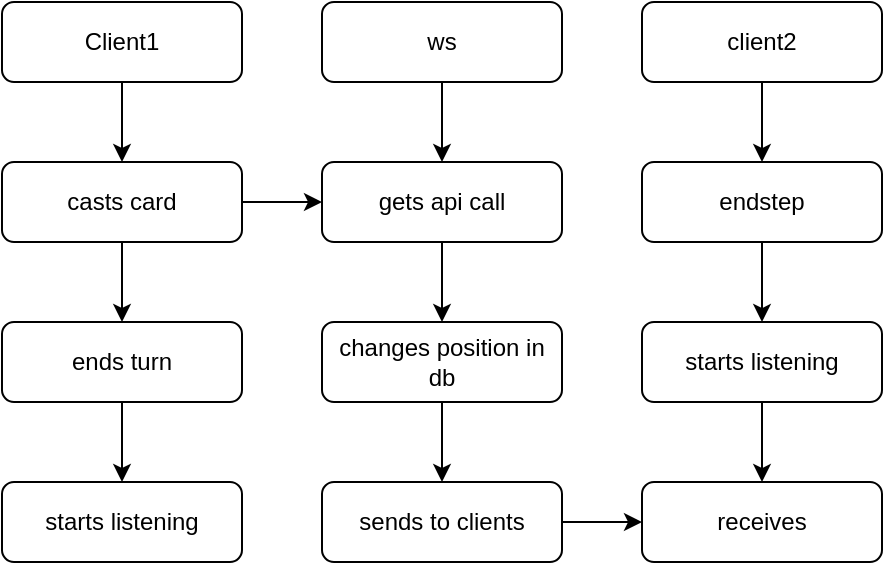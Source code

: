 <mxfile version="21.2.3" type="device">
  <diagram id="C5RBs43oDa-KdzZeNtuy" name="Page-1">
    <mxGraphModel dx="1434" dy="764" grid="1" gridSize="10" guides="1" tooltips="1" connect="1" arrows="1" fold="1" page="1" pageScale="1" pageWidth="827" pageHeight="1169" math="0" shadow="0">
      <root>
        <mxCell id="WIyWlLk6GJQsqaUBKTNV-0" />
        <mxCell id="WIyWlLk6GJQsqaUBKTNV-1" parent="WIyWlLk6GJQsqaUBKTNV-0" />
        <mxCell id="3a-n78wIj4DWJJQAP6ZG-1" style="edgeStyle=orthogonalEdgeStyle;rounded=0;orthogonalLoop=1;jettySize=auto;html=1;entryX=0.5;entryY=0;entryDx=0;entryDy=0;" edge="1" parent="WIyWlLk6GJQsqaUBKTNV-1" source="WIyWlLk6GJQsqaUBKTNV-3" target="3a-n78wIj4DWJJQAP6ZG-0">
          <mxGeometry relative="1" as="geometry" />
        </mxCell>
        <mxCell id="WIyWlLk6GJQsqaUBKTNV-3" value="Client1" style="rounded=1;whiteSpace=wrap;html=1;fontSize=12;glass=0;strokeWidth=1;shadow=0;" parent="WIyWlLk6GJQsqaUBKTNV-1" vertex="1">
          <mxGeometry x="160" y="80" width="120" height="40" as="geometry" />
        </mxCell>
        <mxCell id="3a-n78wIj4DWJJQAP6ZG-5" style="edgeStyle=orthogonalEdgeStyle;rounded=0;orthogonalLoop=1;jettySize=auto;html=1;entryX=0;entryY=0.5;entryDx=0;entryDy=0;" edge="1" parent="WIyWlLk6GJQsqaUBKTNV-1" source="3a-n78wIj4DWJJQAP6ZG-0" target="3a-n78wIj4DWJJQAP6ZG-4">
          <mxGeometry relative="1" as="geometry" />
        </mxCell>
        <mxCell id="3a-n78wIj4DWJJQAP6ZG-22" style="edgeStyle=orthogonalEdgeStyle;rounded=0;orthogonalLoop=1;jettySize=auto;html=1;entryX=0.5;entryY=0;entryDx=0;entryDy=0;" edge="1" parent="WIyWlLk6GJQsqaUBKTNV-1" source="3a-n78wIj4DWJJQAP6ZG-0" target="3a-n78wIj4DWJJQAP6ZG-19">
          <mxGeometry relative="1" as="geometry" />
        </mxCell>
        <mxCell id="3a-n78wIj4DWJJQAP6ZG-0" value="casts card" style="rounded=1;whiteSpace=wrap;html=1;" vertex="1" parent="WIyWlLk6GJQsqaUBKTNV-1">
          <mxGeometry x="160" y="160" width="120" height="40" as="geometry" />
        </mxCell>
        <mxCell id="3a-n78wIj4DWJJQAP6ZG-23" style="edgeStyle=orthogonalEdgeStyle;rounded=0;orthogonalLoop=1;jettySize=auto;html=1;entryX=0.5;entryY=0;entryDx=0;entryDy=0;" edge="1" parent="WIyWlLk6GJQsqaUBKTNV-1" source="3a-n78wIj4DWJJQAP6ZG-2" target="3a-n78wIj4DWJJQAP6ZG-4">
          <mxGeometry relative="1" as="geometry" />
        </mxCell>
        <mxCell id="3a-n78wIj4DWJJQAP6ZG-2" value="ws" style="rounded=1;whiteSpace=wrap;html=1;" vertex="1" parent="WIyWlLk6GJQsqaUBKTNV-1">
          <mxGeometry x="320" y="80" width="120" height="40" as="geometry" />
        </mxCell>
        <mxCell id="3a-n78wIj4DWJJQAP6ZG-12" style="edgeStyle=orthogonalEdgeStyle;rounded=0;orthogonalLoop=1;jettySize=auto;html=1;entryX=0.5;entryY=0;entryDx=0;entryDy=0;" edge="1" parent="WIyWlLk6GJQsqaUBKTNV-1" source="3a-n78wIj4DWJJQAP6ZG-3" target="3a-n78wIj4DWJJQAP6ZG-10">
          <mxGeometry relative="1" as="geometry" />
        </mxCell>
        <mxCell id="3a-n78wIj4DWJJQAP6ZG-3" value="client2" style="rounded=1;whiteSpace=wrap;html=1;" vertex="1" parent="WIyWlLk6GJQsqaUBKTNV-1">
          <mxGeometry x="480" y="80" width="120" height="40" as="geometry" />
        </mxCell>
        <mxCell id="3a-n78wIj4DWJJQAP6ZG-7" style="edgeStyle=orthogonalEdgeStyle;rounded=0;orthogonalLoop=1;jettySize=auto;html=1;entryX=0.5;entryY=0;entryDx=0;entryDy=0;" edge="1" parent="WIyWlLk6GJQsqaUBKTNV-1" source="3a-n78wIj4DWJJQAP6ZG-4" target="3a-n78wIj4DWJJQAP6ZG-6">
          <mxGeometry relative="1" as="geometry" />
        </mxCell>
        <mxCell id="3a-n78wIj4DWJJQAP6ZG-4" value="gets api call" style="rounded=1;whiteSpace=wrap;html=1;" vertex="1" parent="WIyWlLk6GJQsqaUBKTNV-1">
          <mxGeometry x="320" y="160" width="120" height="40" as="geometry" />
        </mxCell>
        <mxCell id="3a-n78wIj4DWJJQAP6ZG-11" style="edgeStyle=orthogonalEdgeStyle;rounded=0;orthogonalLoop=1;jettySize=auto;html=1;entryX=0.5;entryY=0;entryDx=0;entryDy=0;" edge="1" parent="WIyWlLk6GJQsqaUBKTNV-1" source="3a-n78wIj4DWJJQAP6ZG-6" target="3a-n78wIj4DWJJQAP6ZG-8">
          <mxGeometry relative="1" as="geometry" />
        </mxCell>
        <mxCell id="3a-n78wIj4DWJJQAP6ZG-6" value="changes position in db" style="rounded=1;whiteSpace=wrap;html=1;" vertex="1" parent="WIyWlLk6GJQsqaUBKTNV-1">
          <mxGeometry x="320" y="240" width="120" height="40" as="geometry" />
        </mxCell>
        <mxCell id="3a-n78wIj4DWJJQAP6ZG-17" style="edgeStyle=orthogonalEdgeStyle;rounded=0;orthogonalLoop=1;jettySize=auto;html=1;entryX=0;entryY=0.5;entryDx=0;entryDy=0;" edge="1" parent="WIyWlLk6GJQsqaUBKTNV-1" source="3a-n78wIj4DWJJQAP6ZG-8" target="3a-n78wIj4DWJJQAP6ZG-16">
          <mxGeometry relative="1" as="geometry" />
        </mxCell>
        <mxCell id="3a-n78wIj4DWJJQAP6ZG-8" value="sends to clients" style="rounded=1;whiteSpace=wrap;html=1;" vertex="1" parent="WIyWlLk6GJQsqaUBKTNV-1">
          <mxGeometry x="320" y="320" width="120" height="40" as="geometry" />
        </mxCell>
        <mxCell id="3a-n78wIj4DWJJQAP6ZG-15" style="edgeStyle=orthogonalEdgeStyle;rounded=0;orthogonalLoop=1;jettySize=auto;html=1;" edge="1" parent="WIyWlLk6GJQsqaUBKTNV-1" source="3a-n78wIj4DWJJQAP6ZG-10" target="3a-n78wIj4DWJJQAP6ZG-13">
          <mxGeometry relative="1" as="geometry" />
        </mxCell>
        <mxCell id="3a-n78wIj4DWJJQAP6ZG-10" value="endstep" style="rounded=1;whiteSpace=wrap;html=1;" vertex="1" parent="WIyWlLk6GJQsqaUBKTNV-1">
          <mxGeometry x="480" y="160" width="120" height="40" as="geometry" />
        </mxCell>
        <mxCell id="3a-n78wIj4DWJJQAP6ZG-18" style="edgeStyle=orthogonalEdgeStyle;rounded=0;orthogonalLoop=1;jettySize=auto;html=1;entryX=0.5;entryY=0;entryDx=0;entryDy=0;" edge="1" parent="WIyWlLk6GJQsqaUBKTNV-1" source="3a-n78wIj4DWJJQAP6ZG-13" target="3a-n78wIj4DWJJQAP6ZG-16">
          <mxGeometry relative="1" as="geometry" />
        </mxCell>
        <mxCell id="3a-n78wIj4DWJJQAP6ZG-13" value="starts listening" style="rounded=1;whiteSpace=wrap;html=1;" vertex="1" parent="WIyWlLk6GJQsqaUBKTNV-1">
          <mxGeometry x="480" y="240" width="120" height="40" as="geometry" />
        </mxCell>
        <mxCell id="3a-n78wIj4DWJJQAP6ZG-14" style="edgeStyle=orthogonalEdgeStyle;rounded=0;orthogonalLoop=1;jettySize=auto;html=1;exitX=0.5;exitY=1;exitDx=0;exitDy=0;" edge="1" parent="WIyWlLk6GJQsqaUBKTNV-1" source="3a-n78wIj4DWJJQAP6ZG-13" target="3a-n78wIj4DWJJQAP6ZG-13">
          <mxGeometry relative="1" as="geometry" />
        </mxCell>
        <mxCell id="3a-n78wIj4DWJJQAP6ZG-16" value="receives" style="rounded=1;whiteSpace=wrap;html=1;" vertex="1" parent="WIyWlLk6GJQsqaUBKTNV-1">
          <mxGeometry x="480" y="320" width="120" height="40" as="geometry" />
        </mxCell>
        <mxCell id="3a-n78wIj4DWJJQAP6ZG-21" style="edgeStyle=orthogonalEdgeStyle;rounded=0;orthogonalLoop=1;jettySize=auto;html=1;entryX=0.5;entryY=0;entryDx=0;entryDy=0;" edge="1" parent="WIyWlLk6GJQsqaUBKTNV-1" source="3a-n78wIj4DWJJQAP6ZG-19" target="3a-n78wIj4DWJJQAP6ZG-20">
          <mxGeometry relative="1" as="geometry" />
        </mxCell>
        <mxCell id="3a-n78wIj4DWJJQAP6ZG-19" value="ends turn" style="rounded=1;whiteSpace=wrap;html=1;" vertex="1" parent="WIyWlLk6GJQsqaUBKTNV-1">
          <mxGeometry x="160" y="240" width="120" height="40" as="geometry" />
        </mxCell>
        <mxCell id="3a-n78wIj4DWJJQAP6ZG-20" value="starts listening" style="rounded=1;whiteSpace=wrap;html=1;" vertex="1" parent="WIyWlLk6GJQsqaUBKTNV-1">
          <mxGeometry x="160" y="320" width="120" height="40" as="geometry" />
        </mxCell>
      </root>
    </mxGraphModel>
  </diagram>
</mxfile>
